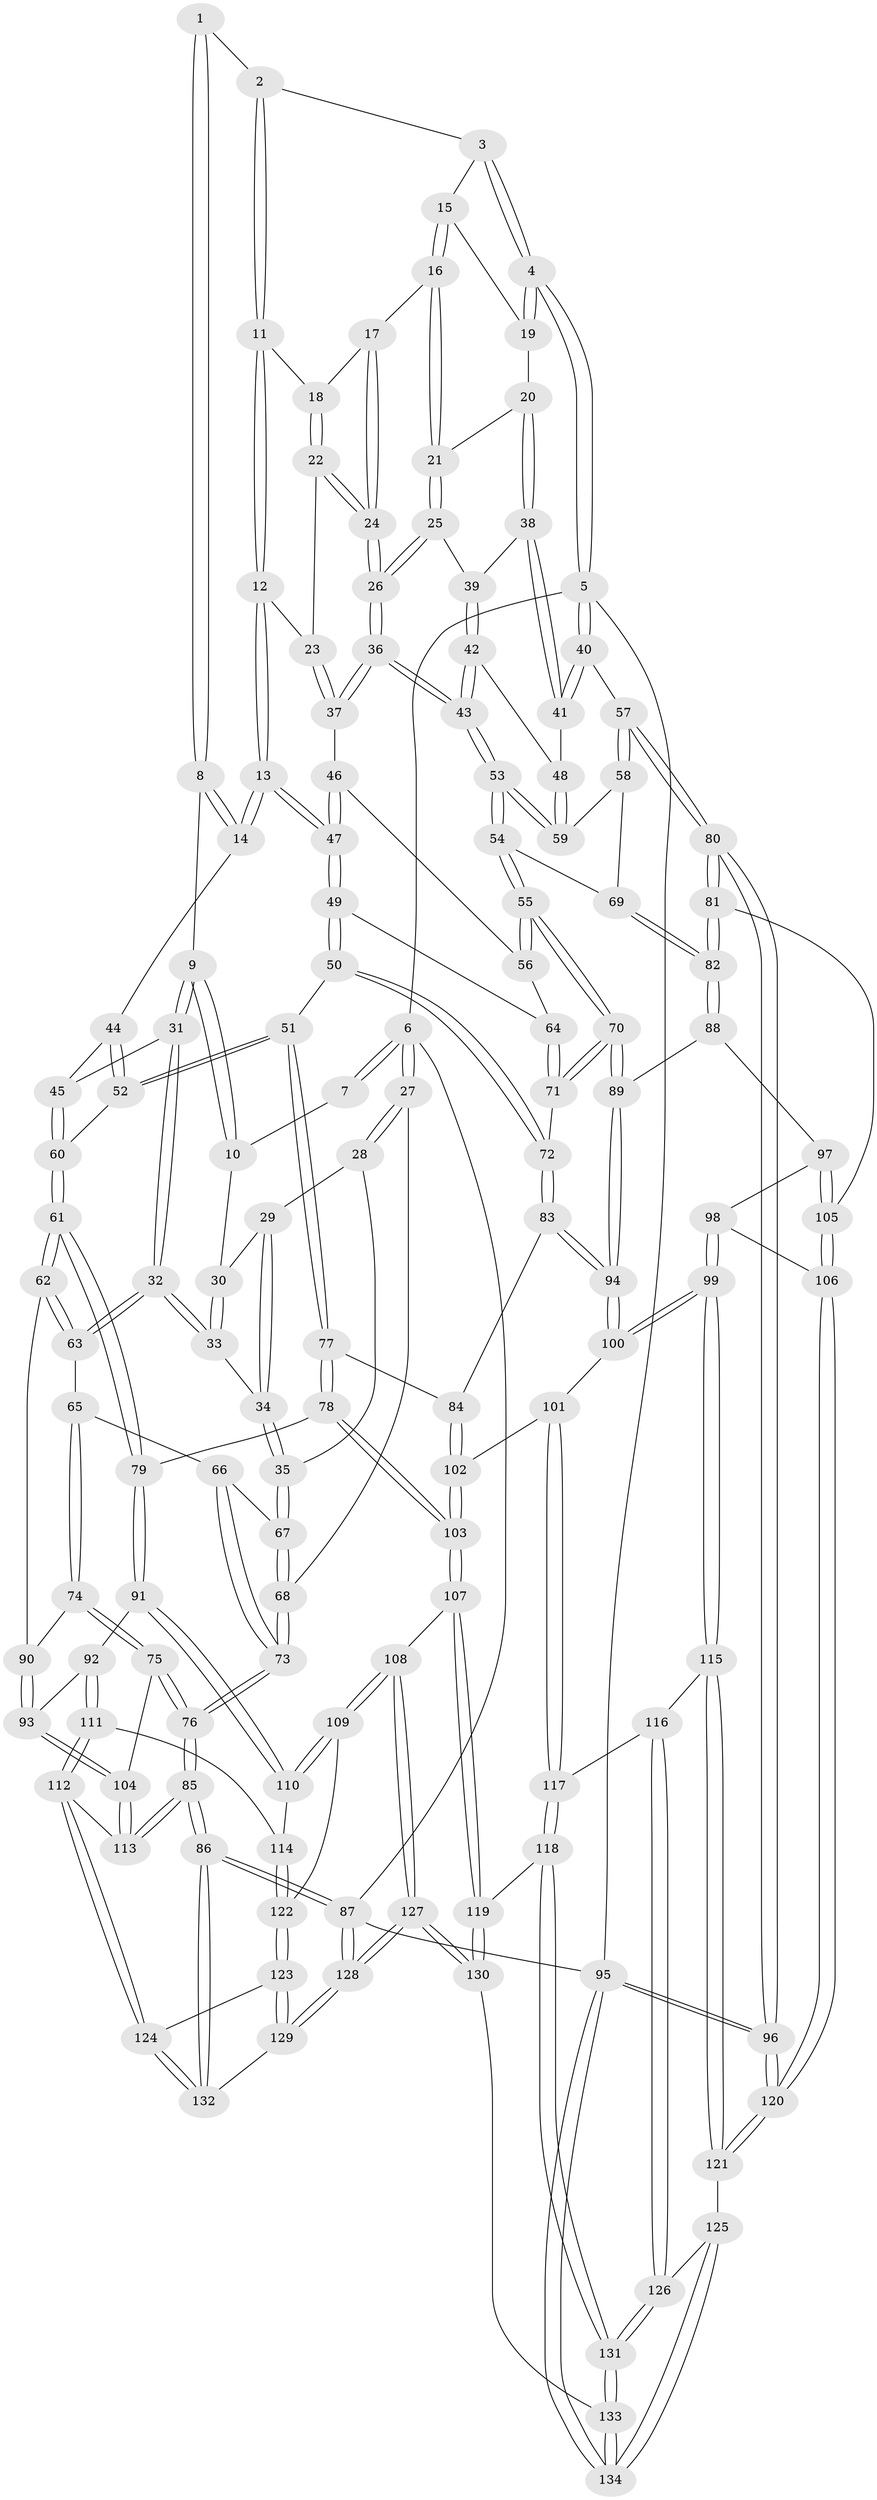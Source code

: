 // Generated by graph-tools (version 1.1) at 2025/16/03/09/25 04:16:46]
// undirected, 134 vertices, 332 edges
graph export_dot {
graph [start="1"]
  node [color=gray90,style=filled];
  1 [pos="+0.4751087822804476+0"];
  2 [pos="+0.5752441546617212+0"];
  3 [pos="+1+0"];
  4 [pos="+1+0"];
  5 [pos="+1+0"];
  6 [pos="+0+0"];
  7 [pos="+0.26714830303735293+0"];
  8 [pos="+0.36427918532728804+0.13872346501335228"];
  9 [pos="+0.29886800860354024+0.163958406758152"];
  10 [pos="+0.18528174474313044+0.11496300823961886"];
  11 [pos="+0.5885577682995666+0"];
  12 [pos="+0.5708120228983686+0.18384239670456792"];
  13 [pos="+0.5357030097585902+0.27254978078781245"];
  14 [pos="+0.41366091744093425+0.2025777377442353"];
  15 [pos="+0.8526598085823257+0.09899920264765755"];
  16 [pos="+0.8469652117628579+0.10698019205054202"];
  17 [pos="+0.7718905832042957+0.11915879929721877"];
  18 [pos="+0.7056474127406516+0.06785076583236832"];
  19 [pos="+0.9453262890208607+0.11481643617268902"];
  20 [pos="+0.9403849018834726+0.18110276854811996"];
  21 [pos="+0.8720131889536319+0.15707048035570506"];
  22 [pos="+0.6836898177402176+0.1779870639980686"];
  23 [pos="+0.6807853657760166+0.1845716717557139"];
  24 [pos="+0.7721598137069815+0.1763706107142827"];
  25 [pos="+0.8394823947888489+0.21060146373147742"];
  26 [pos="+0.7812704605507574+0.2376132197510273"];
  27 [pos="+0+0"];
  28 [pos="+0.06507201741921202+0.10872353256738715"];
  29 [pos="+0.11529884456065603+0.12230166184931063"];
  30 [pos="+0.17526239950974626+0.11875183549773899"];
  31 [pos="+0.24994048426829307+0.2871347579452383"];
  32 [pos="+0.2291044251470681+0.2989060718983528"];
  33 [pos="+0.17115723494686638+0.28801860379399996"];
  34 [pos="+0.11944303440673511+0.29534614114491803"];
  35 [pos="+0.09877925549684487+0.30534038414783427"];
  36 [pos="+0.7710655475196032+0.26103066207731646"];
  37 [pos="+0.7110331419465159+0.25705097724465703"];
  38 [pos="+0.9588591549433193+0.20625367571969808"];
  39 [pos="+0.887477320557467+0.2324702926864594"];
  40 [pos="+1+0.25531486441189366"];
  41 [pos="+1+0.23696789285504147"];
  42 [pos="+0.87009173633394+0.30224874802065993"];
  43 [pos="+0.8184989458302531+0.35012064127188003"];
  44 [pos="+0.3888217872553432+0.24933879218213573"];
  45 [pos="+0.31180839438075886+0.31465606821813347"];
  46 [pos="+0.7036872581813892+0.2604565832888732"];
  47 [pos="+0.5378064191893581+0.2787165547233484"];
  48 [pos="+0.9792550290144223+0.2606929925034197"];
  49 [pos="+0.535897906530864+0.301930142070834"];
  50 [pos="+0.49699491104368454+0.366177175323795"];
  51 [pos="+0.46100353377153275+0.38984691891400874"];
  52 [pos="+0.38083938316173815+0.379103526484212"];
  53 [pos="+0.8214869360911594+0.39178288642988374"];
  54 [pos="+0.820508548979662+0.39858437291089155"];
  55 [pos="+0.8010028172361938+0.4223845371810295"];
  56 [pos="+0.6812732298784271+0.34939650589017507"];
  57 [pos="+1+0.2710216800841669"];
  58 [pos="+0.9882410419032325+0.37125724367998153"];
  59 [pos="+0.937644164749303+0.3377626623253605"];
  60 [pos="+0.37738712848297934+0.37940293266909514"];
  61 [pos="+0.27521822179584415+0.47662277154239724"];
  62 [pos="+0.2460653972592954+0.46661078963338665"];
  63 [pos="+0.23279044721575748+0.43911069269847264"];
  64 [pos="+0.6207209094101377+0.35869075231915326"];
  65 [pos="+0.10351989776883355+0.38787917792378357"];
  66 [pos="+0.0959001871165058+0.35884988800741596"];
  67 [pos="+0.09443175422408154+0.30783347870463706"];
  68 [pos="+0+0.2000532792740897"];
  69 [pos="+0.9260513663426094+0.42823486291427043"];
  70 [pos="+0.7761293293833953+0.47480938043415244"];
  71 [pos="+0.6679795607691242+0.46678960335077496"];
  72 [pos="+0.6027240893159641+0.49722437516081514"];
  73 [pos="+0+0.507496133457578"];
  74 [pos="+0.05226050163583829+0.5363830593335979"];
  75 [pos="+0+0.6272790281971702"];
  76 [pos="+0+0.6313300956301364"];
  77 [pos="+0.4449120195768338+0.5527582623660591"];
  78 [pos="+0.4028177705792681+0.5840273176759062"];
  79 [pos="+0.3478867891587074+0.5845037830249419"];
  80 [pos="+1+0.594401766472383"];
  81 [pos="+1+0.5869697099728148"];
  82 [pos="+1+0.5610899227377213"];
  83 [pos="+0.5829707391147804+0.535540073687744"];
  84 [pos="+0.5312672025605047+0.5594950335627648"];
  85 [pos="+0+1"];
  86 [pos="+0+1"];
  87 [pos="+0+1"];
  88 [pos="+0.7780257677368695+0.47909302399024023"];
  89 [pos="+0.7767415940571782+0.47748722438147184"];
  90 [pos="+0.19942503567257824+0.49653141179179494"];
  91 [pos="+0.33506441608354853+0.5999848699958696"];
  92 [pos="+0.2287538474901105+0.6608684111820545"];
  93 [pos="+0.2009839617340073+0.6562891060632332"];
  94 [pos="+0.676973094058725+0.6415783960634808"];
  95 [pos="+1+1"];
  96 [pos="+1+1"];
  97 [pos="+0.8382384975412303+0.5883428405612052"];
  98 [pos="+0.8288531341291493+0.6314854571338903"];
  99 [pos="+0.732006545144305+0.7039699746087039"];
  100 [pos="+0.6775142996494864+0.6569380236608626"];
  101 [pos="+0.630863410701067+0.6771250730824512"];
  102 [pos="+0.5671361869189162+0.6921804526413224"];
  103 [pos="+0.4948528435785113+0.7625571876151144"];
  104 [pos="+0.04489014114913762+0.6731759701960442"];
  105 [pos="+1+0.5909998318555344"];
  106 [pos="+0.9047046002557846+0.7166791622484494"];
  107 [pos="+0.4945294632979265+0.7642298226532173"];
  108 [pos="+0.39950255096904635+0.8006312023463593"];
  109 [pos="+0.39436774337449504+0.7994409453577696"];
  110 [pos="+0.346143091252598+0.734199478423851"];
  111 [pos="+0.252726140378763+0.738007090120008"];
  112 [pos="+0.1610392282674478+0.8330766173424895"];
  113 [pos="+0.14731494010109591+0.8246881883599577"];
  114 [pos="+0.25355114362519+0.7385415256373777"];
  115 [pos="+0.7482555294500053+0.7647765278752297"];
  116 [pos="+0.7067781266093893+0.7959486164068615"];
  117 [pos="+0.6339448344140517+0.8375769224262404"];
  118 [pos="+0.6284679019592805+0.8418585500659782"];
  119 [pos="+0.5272698211869419+0.8051477166240604"];
  120 [pos="+0.8672479394690079+0.8255444105914398"];
  121 [pos="+0.8565835204652985+0.8257640457864915"];
  122 [pos="+0.30588875853544484+0.8270445221029297"];
  123 [pos="+0.29497319941680683+0.8392005019874815"];
  124 [pos="+0.17559985828007402+0.8533706474056479"];
  125 [pos="+0.8416781027980799+0.8434030703108185"];
  126 [pos="+0.7379212563258268+0.9209276253178099"];
  127 [pos="+0.39248291699458654+1"];
  128 [pos="+0.36581688056772715+1"];
  129 [pos="+0.3324460292159134+1"];
  130 [pos="+0.4495987960784546+1"];
  131 [pos="+0.6637769066918335+1"];
  132 [pos="+0.17885464889774372+0.8988394510985899"];
  133 [pos="+0.6404652291076511+1"];
  134 [pos="+0.7317350629806272+1"];
  1 -- 2;
  1 -- 8;
  1 -- 8;
  2 -- 3;
  2 -- 11;
  2 -- 11;
  3 -- 4;
  3 -- 4;
  3 -- 15;
  4 -- 5;
  4 -- 5;
  4 -- 19;
  4 -- 19;
  5 -- 6;
  5 -- 40;
  5 -- 40;
  5 -- 95;
  6 -- 7;
  6 -- 7;
  6 -- 27;
  6 -- 27;
  6 -- 87;
  7 -- 10;
  8 -- 9;
  8 -- 14;
  8 -- 14;
  9 -- 10;
  9 -- 10;
  9 -- 31;
  9 -- 31;
  10 -- 30;
  11 -- 12;
  11 -- 12;
  11 -- 18;
  12 -- 13;
  12 -- 13;
  12 -- 23;
  13 -- 14;
  13 -- 14;
  13 -- 47;
  13 -- 47;
  14 -- 44;
  15 -- 16;
  15 -- 16;
  15 -- 19;
  16 -- 17;
  16 -- 21;
  16 -- 21;
  17 -- 18;
  17 -- 24;
  17 -- 24;
  18 -- 22;
  18 -- 22;
  19 -- 20;
  20 -- 21;
  20 -- 38;
  20 -- 38;
  21 -- 25;
  21 -- 25;
  22 -- 23;
  22 -- 24;
  22 -- 24;
  23 -- 37;
  23 -- 37;
  24 -- 26;
  24 -- 26;
  25 -- 26;
  25 -- 26;
  25 -- 39;
  26 -- 36;
  26 -- 36;
  27 -- 28;
  27 -- 28;
  27 -- 68;
  28 -- 29;
  28 -- 35;
  29 -- 30;
  29 -- 34;
  29 -- 34;
  30 -- 33;
  30 -- 33;
  31 -- 32;
  31 -- 32;
  31 -- 45;
  32 -- 33;
  32 -- 33;
  32 -- 63;
  32 -- 63;
  33 -- 34;
  34 -- 35;
  34 -- 35;
  35 -- 67;
  35 -- 67;
  36 -- 37;
  36 -- 37;
  36 -- 43;
  36 -- 43;
  37 -- 46;
  38 -- 39;
  38 -- 41;
  38 -- 41;
  39 -- 42;
  39 -- 42;
  40 -- 41;
  40 -- 41;
  40 -- 57;
  41 -- 48;
  42 -- 43;
  42 -- 43;
  42 -- 48;
  43 -- 53;
  43 -- 53;
  44 -- 45;
  44 -- 52;
  44 -- 52;
  45 -- 60;
  45 -- 60;
  46 -- 47;
  46 -- 47;
  46 -- 56;
  47 -- 49;
  47 -- 49;
  48 -- 59;
  48 -- 59;
  49 -- 50;
  49 -- 50;
  49 -- 64;
  50 -- 51;
  50 -- 72;
  50 -- 72;
  51 -- 52;
  51 -- 52;
  51 -- 77;
  51 -- 77;
  52 -- 60;
  53 -- 54;
  53 -- 54;
  53 -- 59;
  53 -- 59;
  54 -- 55;
  54 -- 55;
  54 -- 69;
  55 -- 56;
  55 -- 56;
  55 -- 70;
  55 -- 70;
  56 -- 64;
  57 -- 58;
  57 -- 58;
  57 -- 80;
  57 -- 80;
  58 -- 59;
  58 -- 69;
  60 -- 61;
  60 -- 61;
  61 -- 62;
  61 -- 62;
  61 -- 79;
  61 -- 79;
  62 -- 63;
  62 -- 63;
  62 -- 90;
  63 -- 65;
  64 -- 71;
  64 -- 71;
  65 -- 66;
  65 -- 74;
  65 -- 74;
  66 -- 67;
  66 -- 73;
  66 -- 73;
  67 -- 68;
  67 -- 68;
  68 -- 73;
  68 -- 73;
  69 -- 82;
  69 -- 82;
  70 -- 71;
  70 -- 71;
  70 -- 89;
  70 -- 89;
  71 -- 72;
  72 -- 83;
  72 -- 83;
  73 -- 76;
  73 -- 76;
  74 -- 75;
  74 -- 75;
  74 -- 90;
  75 -- 76;
  75 -- 76;
  75 -- 104;
  76 -- 85;
  76 -- 85;
  77 -- 78;
  77 -- 78;
  77 -- 84;
  78 -- 79;
  78 -- 103;
  78 -- 103;
  79 -- 91;
  79 -- 91;
  80 -- 81;
  80 -- 81;
  80 -- 96;
  80 -- 96;
  81 -- 82;
  81 -- 82;
  81 -- 105;
  82 -- 88;
  82 -- 88;
  83 -- 84;
  83 -- 94;
  83 -- 94;
  84 -- 102;
  84 -- 102;
  85 -- 86;
  85 -- 86;
  85 -- 113;
  85 -- 113;
  86 -- 87;
  86 -- 87;
  86 -- 132;
  86 -- 132;
  87 -- 128;
  87 -- 128;
  87 -- 95;
  88 -- 89;
  88 -- 97;
  89 -- 94;
  89 -- 94;
  90 -- 93;
  90 -- 93;
  91 -- 92;
  91 -- 110;
  91 -- 110;
  92 -- 93;
  92 -- 111;
  92 -- 111;
  93 -- 104;
  93 -- 104;
  94 -- 100;
  94 -- 100;
  95 -- 96;
  95 -- 96;
  95 -- 134;
  95 -- 134;
  96 -- 120;
  96 -- 120;
  97 -- 98;
  97 -- 105;
  97 -- 105;
  98 -- 99;
  98 -- 99;
  98 -- 106;
  99 -- 100;
  99 -- 100;
  99 -- 115;
  99 -- 115;
  100 -- 101;
  101 -- 102;
  101 -- 117;
  101 -- 117;
  102 -- 103;
  102 -- 103;
  103 -- 107;
  103 -- 107;
  104 -- 113;
  104 -- 113;
  105 -- 106;
  105 -- 106;
  106 -- 120;
  106 -- 120;
  107 -- 108;
  107 -- 119;
  107 -- 119;
  108 -- 109;
  108 -- 109;
  108 -- 127;
  108 -- 127;
  109 -- 110;
  109 -- 110;
  109 -- 122;
  110 -- 114;
  111 -- 112;
  111 -- 112;
  111 -- 114;
  112 -- 113;
  112 -- 124;
  112 -- 124;
  114 -- 122;
  114 -- 122;
  115 -- 116;
  115 -- 121;
  115 -- 121;
  116 -- 117;
  116 -- 126;
  116 -- 126;
  117 -- 118;
  117 -- 118;
  118 -- 119;
  118 -- 131;
  118 -- 131;
  119 -- 130;
  119 -- 130;
  120 -- 121;
  120 -- 121;
  121 -- 125;
  122 -- 123;
  122 -- 123;
  123 -- 124;
  123 -- 129;
  123 -- 129;
  124 -- 132;
  124 -- 132;
  125 -- 126;
  125 -- 134;
  125 -- 134;
  126 -- 131;
  126 -- 131;
  127 -- 128;
  127 -- 128;
  127 -- 130;
  127 -- 130;
  128 -- 129;
  128 -- 129;
  129 -- 132;
  130 -- 133;
  131 -- 133;
  131 -- 133;
  133 -- 134;
  133 -- 134;
}
